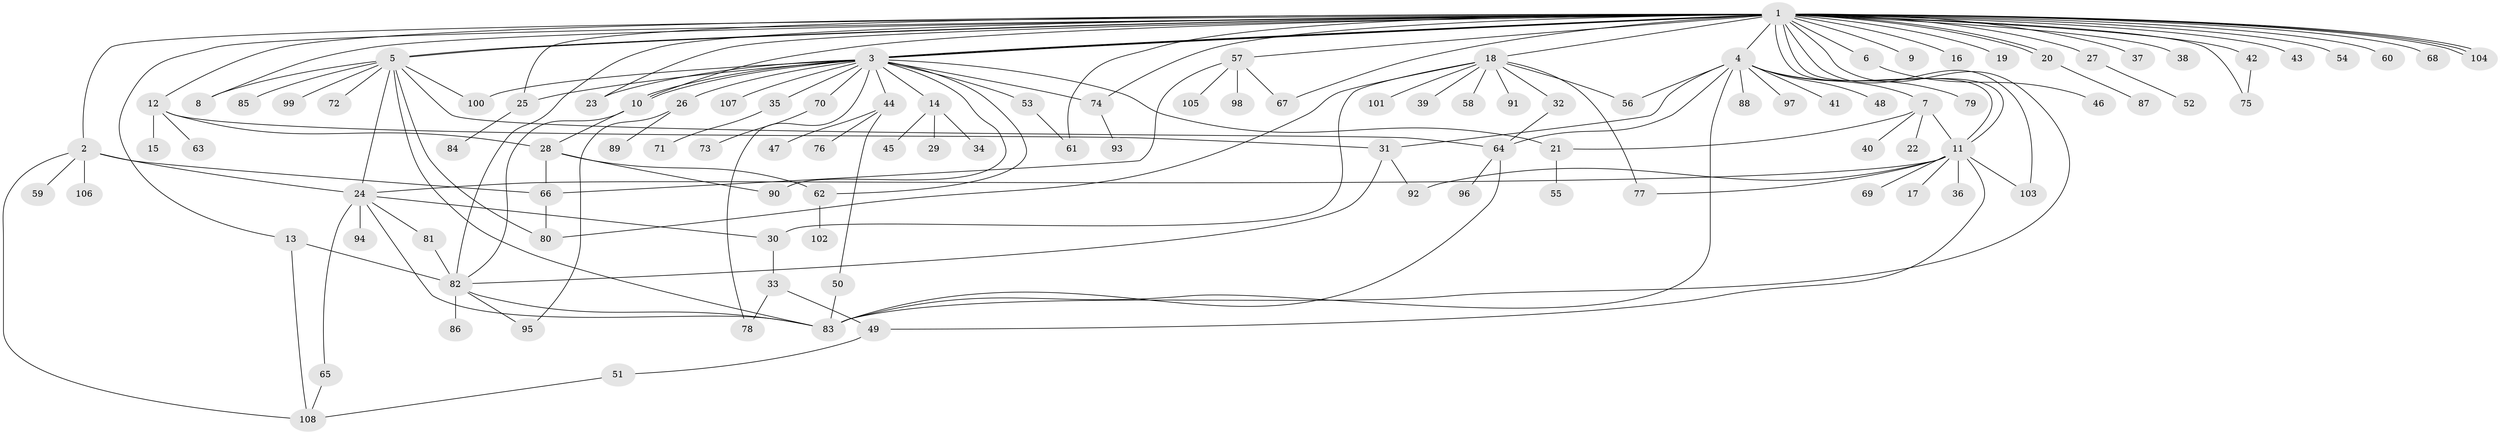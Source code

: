 // coarse degree distribution, {21: 0.02666666666666667, 1: 0.6533333333333333, 2: 0.2, 4: 0.05333333333333334, 7: 0.013333333333333334, 26: 0.013333333333333334, 3: 0.02666666666666667, 8: 0.013333333333333334}
// Generated by graph-tools (version 1.1) at 2025/52/03/04/25 21:52:01]
// undirected, 108 vertices, 159 edges
graph export_dot {
graph [start="1"]
  node [color=gray90,style=filled];
  1;
  2;
  3;
  4;
  5;
  6;
  7;
  8;
  9;
  10;
  11;
  12;
  13;
  14;
  15;
  16;
  17;
  18;
  19;
  20;
  21;
  22;
  23;
  24;
  25;
  26;
  27;
  28;
  29;
  30;
  31;
  32;
  33;
  34;
  35;
  36;
  37;
  38;
  39;
  40;
  41;
  42;
  43;
  44;
  45;
  46;
  47;
  48;
  49;
  50;
  51;
  52;
  53;
  54;
  55;
  56;
  57;
  58;
  59;
  60;
  61;
  62;
  63;
  64;
  65;
  66;
  67;
  68;
  69;
  70;
  71;
  72;
  73;
  74;
  75;
  76;
  77;
  78;
  79;
  80;
  81;
  82;
  83;
  84;
  85;
  86;
  87;
  88;
  89;
  90;
  91;
  92;
  93;
  94;
  95;
  96;
  97;
  98;
  99;
  100;
  101;
  102;
  103;
  104;
  105;
  106;
  107;
  108;
  1 -- 2;
  1 -- 3;
  1 -- 3;
  1 -- 3;
  1 -- 4;
  1 -- 5;
  1 -- 5;
  1 -- 6;
  1 -- 8;
  1 -- 9;
  1 -- 10;
  1 -- 11;
  1 -- 11;
  1 -- 12;
  1 -- 13;
  1 -- 16;
  1 -- 18;
  1 -- 19;
  1 -- 20;
  1 -- 20;
  1 -- 23;
  1 -- 25;
  1 -- 27;
  1 -- 37;
  1 -- 38;
  1 -- 42;
  1 -- 43;
  1 -- 54;
  1 -- 57;
  1 -- 60;
  1 -- 61;
  1 -- 67;
  1 -- 68;
  1 -- 74;
  1 -- 75;
  1 -- 82;
  1 -- 83;
  1 -- 103;
  1 -- 104;
  1 -- 104;
  1 -- 104;
  2 -- 24;
  2 -- 59;
  2 -- 66;
  2 -- 106;
  2 -- 108;
  3 -- 10;
  3 -- 10;
  3 -- 14;
  3 -- 21;
  3 -- 23;
  3 -- 25;
  3 -- 26;
  3 -- 35;
  3 -- 44;
  3 -- 53;
  3 -- 62;
  3 -- 70;
  3 -- 74;
  3 -- 78;
  3 -- 90;
  3 -- 100;
  3 -- 107;
  4 -- 7;
  4 -- 31;
  4 -- 41;
  4 -- 48;
  4 -- 56;
  4 -- 64;
  4 -- 79;
  4 -- 83;
  4 -- 88;
  4 -- 97;
  5 -- 8;
  5 -- 24;
  5 -- 64;
  5 -- 72;
  5 -- 80;
  5 -- 83;
  5 -- 85;
  5 -- 99;
  5 -- 100;
  6 -- 46;
  7 -- 11;
  7 -- 21;
  7 -- 22;
  7 -- 40;
  10 -- 28;
  10 -- 82;
  11 -- 17;
  11 -- 24;
  11 -- 36;
  11 -- 49;
  11 -- 69;
  11 -- 77;
  11 -- 92;
  11 -- 103;
  12 -- 15;
  12 -- 28;
  12 -- 31;
  12 -- 63;
  13 -- 82;
  13 -- 108;
  14 -- 29;
  14 -- 34;
  14 -- 45;
  18 -- 30;
  18 -- 32;
  18 -- 39;
  18 -- 56;
  18 -- 58;
  18 -- 77;
  18 -- 80;
  18 -- 91;
  18 -- 101;
  20 -- 87;
  21 -- 55;
  24 -- 30;
  24 -- 65;
  24 -- 81;
  24 -- 83;
  24 -- 94;
  25 -- 84;
  26 -- 89;
  26 -- 95;
  27 -- 52;
  28 -- 62;
  28 -- 66;
  28 -- 90;
  30 -- 33;
  31 -- 82;
  31 -- 92;
  32 -- 64;
  33 -- 49;
  33 -- 78;
  35 -- 71;
  42 -- 75;
  44 -- 47;
  44 -- 50;
  44 -- 76;
  49 -- 51;
  50 -- 83;
  51 -- 108;
  53 -- 61;
  57 -- 66;
  57 -- 67;
  57 -- 98;
  57 -- 105;
  62 -- 102;
  64 -- 83;
  64 -- 96;
  65 -- 108;
  66 -- 80;
  70 -- 73;
  74 -- 93;
  81 -- 82;
  82 -- 83;
  82 -- 86;
  82 -- 95;
}
